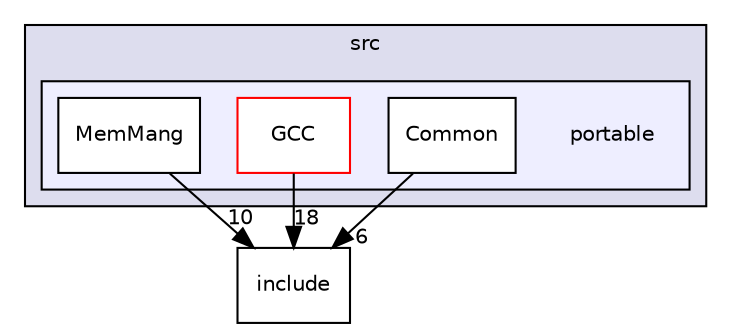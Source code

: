 digraph "/home/developer/mtrain-firmware/external/middleware/FreeRTOS/src/portable" {
  compound=true
  node [ fontsize="10", fontname="Helvetica"];
  edge [ labelfontsize="10", labelfontname="Helvetica"];
  subgraph clusterdir_0fedec421376a987f9770604e6be1de2 {
    graph [ bgcolor="#ddddee", pencolor="black", label="src" fontname="Helvetica", fontsize="10", URL="dir_0fedec421376a987f9770604e6be1de2.html"]
  subgraph clusterdir_7659f65cb1edd4da2c984ee69bd9b4a5 {
    graph [ bgcolor="#eeeeff", pencolor="black", label="" URL="dir_7659f65cb1edd4da2c984ee69bd9b4a5.html"];
    dir_7659f65cb1edd4da2c984ee69bd9b4a5 [shape=plaintext label="portable"];
    dir_56c9ab02728aafc57c76e4dd2422601b [shape=box label="Common" color="black" fillcolor="white" style="filled" URL="dir_56c9ab02728aafc57c76e4dd2422601b.html"];
    dir_c3f6510a47af292d4765bcaa26bd18e3 [shape=box label="GCC" color="red" fillcolor="white" style="filled" URL="dir_c3f6510a47af292d4765bcaa26bd18e3.html"];
    dir_007e577c4a8f63bba1d56b7f812a34be [shape=box label="MemMang" color="black" fillcolor="white" style="filled" URL="dir_007e577c4a8f63bba1d56b7f812a34be.html"];
  }
  }
  dir_e8f305f026f0eedfd01db8b47ccd6bd3 [shape=box label="include" URL="dir_e8f305f026f0eedfd01db8b47ccd6bd3.html"];
  dir_56c9ab02728aafc57c76e4dd2422601b->dir_e8f305f026f0eedfd01db8b47ccd6bd3 [headlabel="6", labeldistance=1.5 headhref="dir_000043_000041.html"];
  dir_007e577c4a8f63bba1d56b7f812a34be->dir_e8f305f026f0eedfd01db8b47ccd6bd3 [headlabel="10", labeldistance=1.5 headhref="dir_000052_000041.html"];
  dir_c3f6510a47af292d4765bcaa26bd18e3->dir_e8f305f026f0eedfd01db8b47ccd6bd3 [headlabel="18", labeldistance=1.5 headhref="dir_000044_000041.html"];
}
